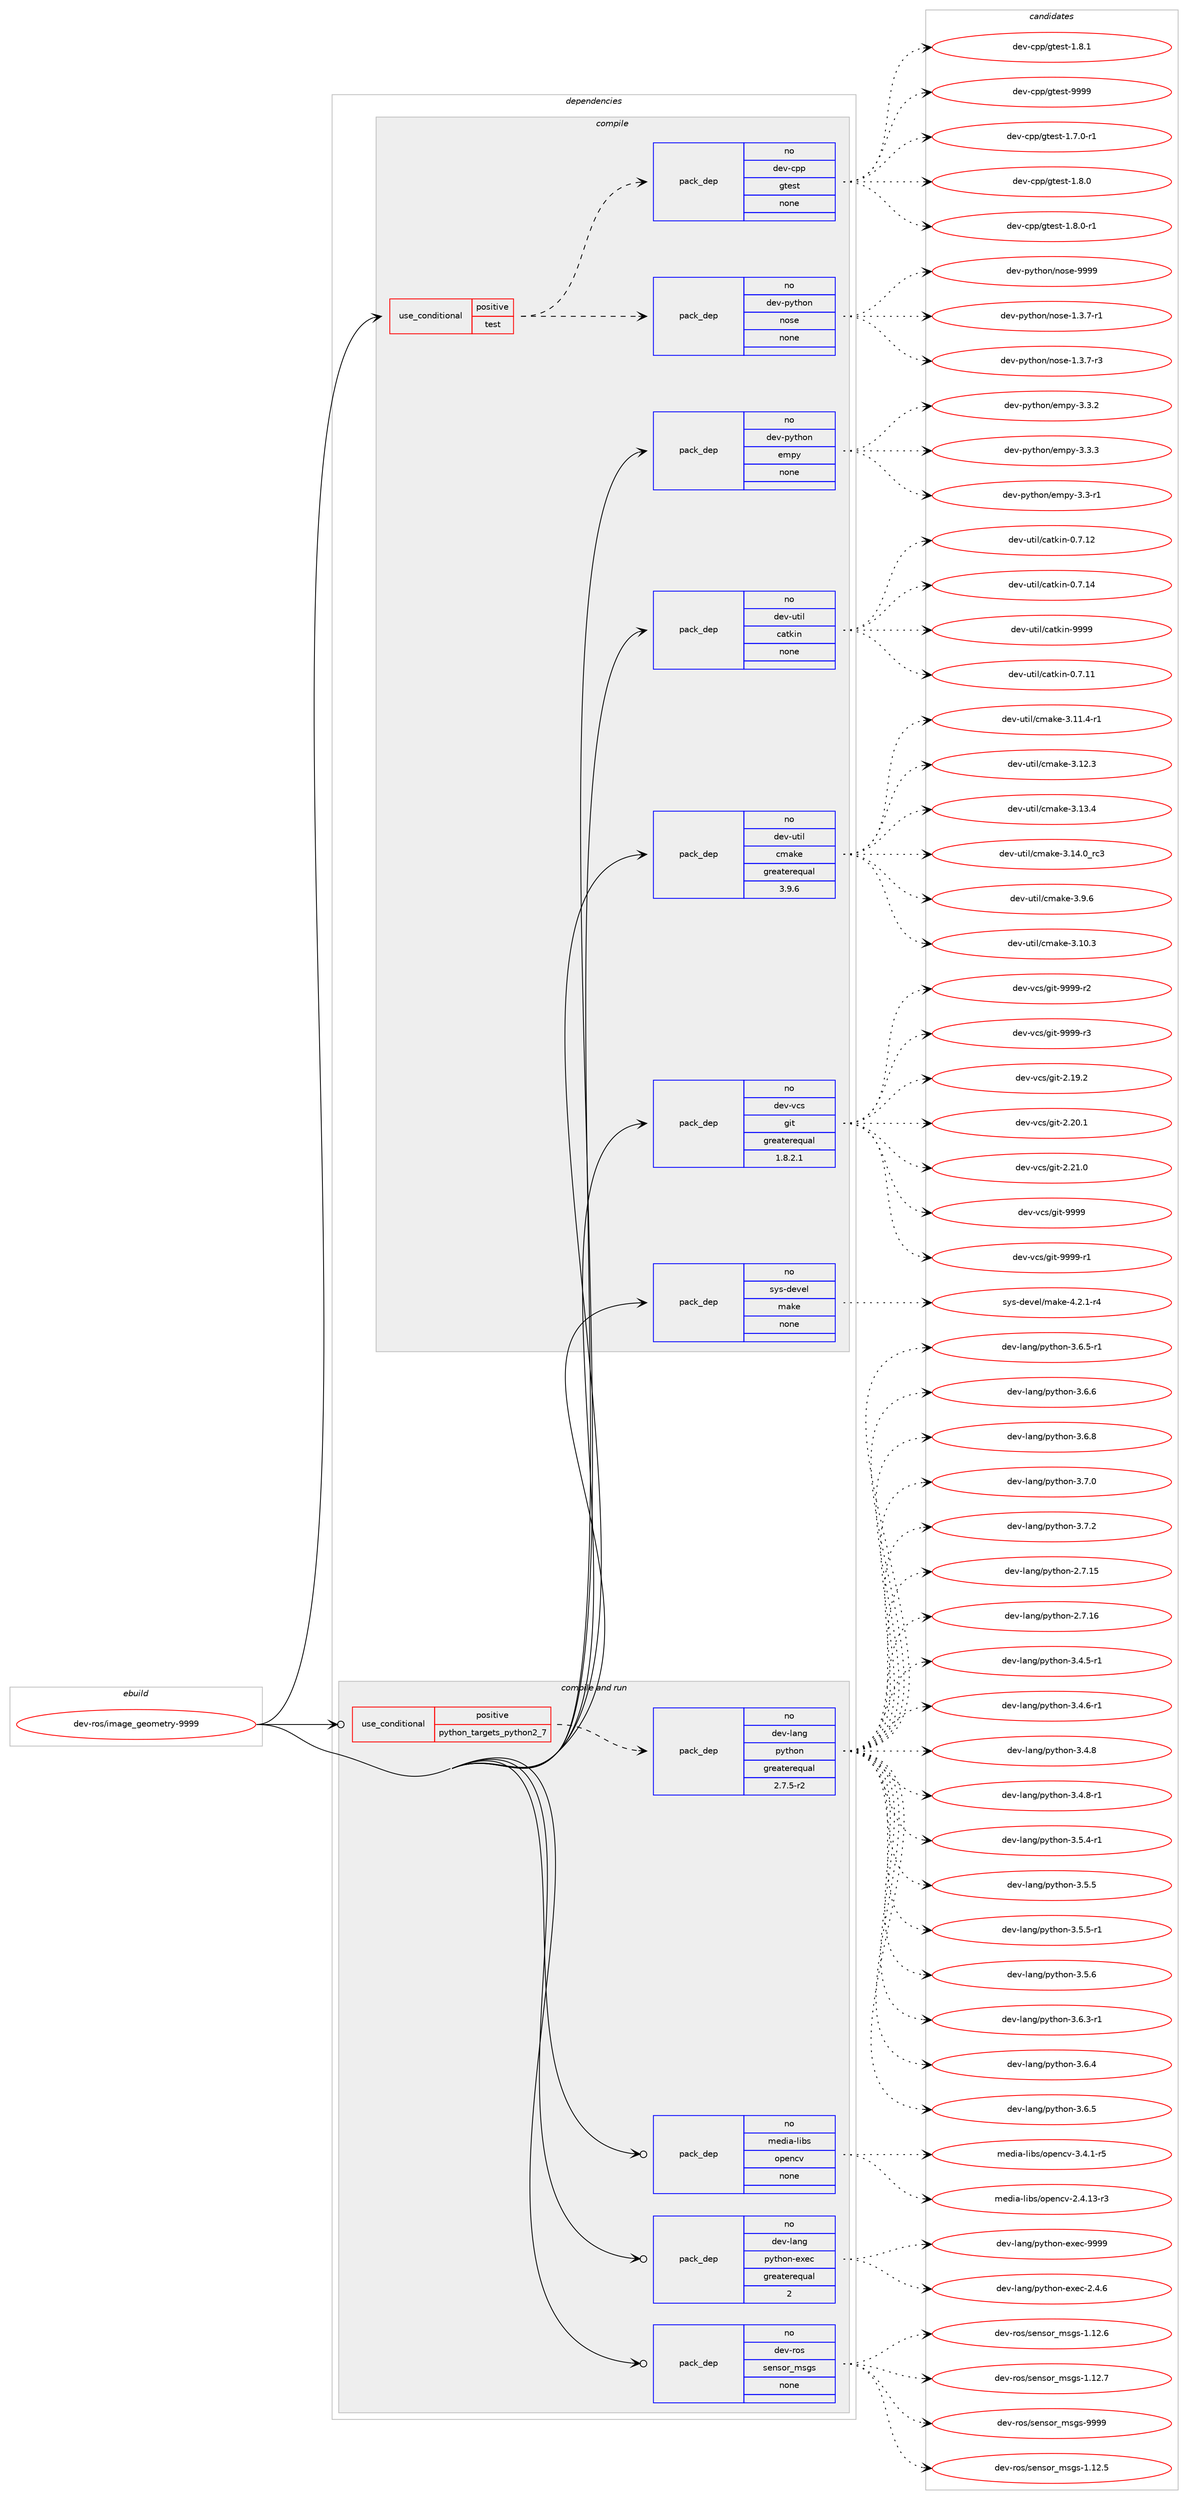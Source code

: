 digraph prolog {

# *************
# Graph options
# *************

newrank=true;
concentrate=true;
compound=true;
graph [rankdir=LR,fontname=Helvetica,fontsize=10,ranksep=1.5];#, ranksep=2.5, nodesep=0.2];
edge  [arrowhead=vee];
node  [fontname=Helvetica,fontsize=10];

# **********
# The ebuild
# **********

subgraph cluster_leftcol {
color=gray;
rank=same;
label=<<i>ebuild</i>>;
id [label="dev-ros/image_geometry-9999", color=red, width=4, href="../dev-ros/image_geometry-9999.svg"];
}

# ****************
# The dependencies
# ****************

subgraph cluster_midcol {
color=gray;
label=<<i>dependencies</i>>;
subgraph cluster_compile {
fillcolor="#eeeeee";
style=filled;
label=<<i>compile</i>>;
subgraph cond388715 {
dependency1457555 [label=<<TABLE BORDER="0" CELLBORDER="1" CELLSPACING="0" CELLPADDING="4"><TR><TD ROWSPAN="3" CELLPADDING="10">use_conditional</TD></TR><TR><TD>positive</TD></TR><TR><TD>test</TD></TR></TABLE>>, shape=none, color=red];
subgraph pack1045450 {
dependency1457556 [label=<<TABLE BORDER="0" CELLBORDER="1" CELLSPACING="0" CELLPADDING="4" WIDTH="220"><TR><TD ROWSPAN="6" CELLPADDING="30">pack_dep</TD></TR><TR><TD WIDTH="110">no</TD></TR><TR><TD>dev-python</TD></TR><TR><TD>nose</TD></TR><TR><TD>none</TD></TR><TR><TD></TD></TR></TABLE>>, shape=none, color=blue];
}
dependency1457555:e -> dependency1457556:w [weight=20,style="dashed",arrowhead="vee"];
subgraph pack1045451 {
dependency1457557 [label=<<TABLE BORDER="0" CELLBORDER="1" CELLSPACING="0" CELLPADDING="4" WIDTH="220"><TR><TD ROWSPAN="6" CELLPADDING="30">pack_dep</TD></TR><TR><TD WIDTH="110">no</TD></TR><TR><TD>dev-cpp</TD></TR><TR><TD>gtest</TD></TR><TR><TD>none</TD></TR><TR><TD></TD></TR></TABLE>>, shape=none, color=blue];
}
dependency1457555:e -> dependency1457557:w [weight=20,style="dashed",arrowhead="vee"];
}
id:e -> dependency1457555:w [weight=20,style="solid",arrowhead="vee"];
subgraph pack1045452 {
dependency1457558 [label=<<TABLE BORDER="0" CELLBORDER="1" CELLSPACING="0" CELLPADDING="4" WIDTH="220"><TR><TD ROWSPAN="6" CELLPADDING="30">pack_dep</TD></TR><TR><TD WIDTH="110">no</TD></TR><TR><TD>dev-python</TD></TR><TR><TD>empy</TD></TR><TR><TD>none</TD></TR><TR><TD></TD></TR></TABLE>>, shape=none, color=blue];
}
id:e -> dependency1457558:w [weight=20,style="solid",arrowhead="vee"];
subgraph pack1045453 {
dependency1457559 [label=<<TABLE BORDER="0" CELLBORDER="1" CELLSPACING="0" CELLPADDING="4" WIDTH="220"><TR><TD ROWSPAN="6" CELLPADDING="30">pack_dep</TD></TR><TR><TD WIDTH="110">no</TD></TR><TR><TD>dev-util</TD></TR><TR><TD>catkin</TD></TR><TR><TD>none</TD></TR><TR><TD></TD></TR></TABLE>>, shape=none, color=blue];
}
id:e -> dependency1457559:w [weight=20,style="solid",arrowhead="vee"];
subgraph pack1045454 {
dependency1457560 [label=<<TABLE BORDER="0" CELLBORDER="1" CELLSPACING="0" CELLPADDING="4" WIDTH="220"><TR><TD ROWSPAN="6" CELLPADDING="30">pack_dep</TD></TR><TR><TD WIDTH="110">no</TD></TR><TR><TD>dev-util</TD></TR><TR><TD>cmake</TD></TR><TR><TD>greaterequal</TD></TR><TR><TD>3.9.6</TD></TR></TABLE>>, shape=none, color=blue];
}
id:e -> dependency1457560:w [weight=20,style="solid",arrowhead="vee"];
subgraph pack1045455 {
dependency1457561 [label=<<TABLE BORDER="0" CELLBORDER="1" CELLSPACING="0" CELLPADDING="4" WIDTH="220"><TR><TD ROWSPAN="6" CELLPADDING="30">pack_dep</TD></TR><TR><TD WIDTH="110">no</TD></TR><TR><TD>dev-vcs</TD></TR><TR><TD>git</TD></TR><TR><TD>greaterequal</TD></TR><TR><TD>1.8.2.1</TD></TR></TABLE>>, shape=none, color=blue];
}
id:e -> dependency1457561:w [weight=20,style="solid",arrowhead="vee"];
subgraph pack1045456 {
dependency1457562 [label=<<TABLE BORDER="0" CELLBORDER="1" CELLSPACING="0" CELLPADDING="4" WIDTH="220"><TR><TD ROWSPAN="6" CELLPADDING="30">pack_dep</TD></TR><TR><TD WIDTH="110">no</TD></TR><TR><TD>sys-devel</TD></TR><TR><TD>make</TD></TR><TR><TD>none</TD></TR><TR><TD></TD></TR></TABLE>>, shape=none, color=blue];
}
id:e -> dependency1457562:w [weight=20,style="solid",arrowhead="vee"];
}
subgraph cluster_compileandrun {
fillcolor="#eeeeee";
style=filled;
label=<<i>compile and run</i>>;
subgraph cond388716 {
dependency1457563 [label=<<TABLE BORDER="0" CELLBORDER="1" CELLSPACING="0" CELLPADDING="4"><TR><TD ROWSPAN="3" CELLPADDING="10">use_conditional</TD></TR><TR><TD>positive</TD></TR><TR><TD>python_targets_python2_7</TD></TR></TABLE>>, shape=none, color=red];
subgraph pack1045457 {
dependency1457564 [label=<<TABLE BORDER="0" CELLBORDER="1" CELLSPACING="0" CELLPADDING="4" WIDTH="220"><TR><TD ROWSPAN="6" CELLPADDING="30">pack_dep</TD></TR><TR><TD WIDTH="110">no</TD></TR><TR><TD>dev-lang</TD></TR><TR><TD>python</TD></TR><TR><TD>greaterequal</TD></TR><TR><TD>2.7.5-r2</TD></TR></TABLE>>, shape=none, color=blue];
}
dependency1457563:e -> dependency1457564:w [weight=20,style="dashed",arrowhead="vee"];
}
id:e -> dependency1457563:w [weight=20,style="solid",arrowhead="odotvee"];
subgraph pack1045458 {
dependency1457565 [label=<<TABLE BORDER="0" CELLBORDER="1" CELLSPACING="0" CELLPADDING="4" WIDTH="220"><TR><TD ROWSPAN="6" CELLPADDING="30">pack_dep</TD></TR><TR><TD WIDTH="110">no</TD></TR><TR><TD>dev-lang</TD></TR><TR><TD>python-exec</TD></TR><TR><TD>greaterequal</TD></TR><TR><TD>2</TD></TR></TABLE>>, shape=none, color=blue];
}
id:e -> dependency1457565:w [weight=20,style="solid",arrowhead="odotvee"];
subgraph pack1045459 {
dependency1457566 [label=<<TABLE BORDER="0" CELLBORDER="1" CELLSPACING="0" CELLPADDING="4" WIDTH="220"><TR><TD ROWSPAN="6" CELLPADDING="30">pack_dep</TD></TR><TR><TD WIDTH="110">no</TD></TR><TR><TD>dev-ros</TD></TR><TR><TD>sensor_msgs</TD></TR><TR><TD>none</TD></TR><TR><TD></TD></TR></TABLE>>, shape=none, color=blue];
}
id:e -> dependency1457566:w [weight=20,style="solid",arrowhead="odotvee"];
subgraph pack1045460 {
dependency1457567 [label=<<TABLE BORDER="0" CELLBORDER="1" CELLSPACING="0" CELLPADDING="4" WIDTH="220"><TR><TD ROWSPAN="6" CELLPADDING="30">pack_dep</TD></TR><TR><TD WIDTH="110">no</TD></TR><TR><TD>media-libs</TD></TR><TR><TD>opencv</TD></TR><TR><TD>none</TD></TR><TR><TD></TD></TR></TABLE>>, shape=none, color=blue];
}
id:e -> dependency1457567:w [weight=20,style="solid",arrowhead="odotvee"];
}
subgraph cluster_run {
fillcolor="#eeeeee";
style=filled;
label=<<i>run</i>>;
}
}

# **************
# The candidates
# **************

subgraph cluster_choices {
rank=same;
color=gray;
label=<<i>candidates</i>>;

subgraph choice1045450 {
color=black;
nodesep=1;
choice10010111845112121116104111110471101111151014549465146554511449 [label="dev-python/nose-1.3.7-r1", color=red, width=4,href="../dev-python/nose-1.3.7-r1.svg"];
choice10010111845112121116104111110471101111151014549465146554511451 [label="dev-python/nose-1.3.7-r3", color=red, width=4,href="../dev-python/nose-1.3.7-r3.svg"];
choice10010111845112121116104111110471101111151014557575757 [label="dev-python/nose-9999", color=red, width=4,href="../dev-python/nose-9999.svg"];
dependency1457556:e -> choice10010111845112121116104111110471101111151014549465146554511449:w [style=dotted,weight="100"];
dependency1457556:e -> choice10010111845112121116104111110471101111151014549465146554511451:w [style=dotted,weight="100"];
dependency1457556:e -> choice10010111845112121116104111110471101111151014557575757:w [style=dotted,weight="100"];
}
subgraph choice1045451 {
color=black;
nodesep=1;
choice1001011184599112112471031161011151164549465546484511449 [label="dev-cpp/gtest-1.7.0-r1", color=red, width=4,href="../dev-cpp/gtest-1.7.0-r1.svg"];
choice100101118459911211247103116101115116454946564648 [label="dev-cpp/gtest-1.8.0", color=red, width=4,href="../dev-cpp/gtest-1.8.0.svg"];
choice1001011184599112112471031161011151164549465646484511449 [label="dev-cpp/gtest-1.8.0-r1", color=red, width=4,href="../dev-cpp/gtest-1.8.0-r1.svg"];
choice100101118459911211247103116101115116454946564649 [label="dev-cpp/gtest-1.8.1", color=red, width=4,href="../dev-cpp/gtest-1.8.1.svg"];
choice1001011184599112112471031161011151164557575757 [label="dev-cpp/gtest-9999", color=red, width=4,href="../dev-cpp/gtest-9999.svg"];
dependency1457557:e -> choice1001011184599112112471031161011151164549465546484511449:w [style=dotted,weight="100"];
dependency1457557:e -> choice100101118459911211247103116101115116454946564648:w [style=dotted,weight="100"];
dependency1457557:e -> choice1001011184599112112471031161011151164549465646484511449:w [style=dotted,weight="100"];
dependency1457557:e -> choice100101118459911211247103116101115116454946564649:w [style=dotted,weight="100"];
dependency1457557:e -> choice1001011184599112112471031161011151164557575757:w [style=dotted,weight="100"];
}
subgraph choice1045452 {
color=black;
nodesep=1;
choice1001011184511212111610411111047101109112121455146514511449 [label="dev-python/empy-3.3-r1", color=red, width=4,href="../dev-python/empy-3.3-r1.svg"];
choice1001011184511212111610411111047101109112121455146514650 [label="dev-python/empy-3.3.2", color=red, width=4,href="../dev-python/empy-3.3.2.svg"];
choice1001011184511212111610411111047101109112121455146514651 [label="dev-python/empy-3.3.3", color=red, width=4,href="../dev-python/empy-3.3.3.svg"];
dependency1457558:e -> choice1001011184511212111610411111047101109112121455146514511449:w [style=dotted,weight="100"];
dependency1457558:e -> choice1001011184511212111610411111047101109112121455146514650:w [style=dotted,weight="100"];
dependency1457558:e -> choice1001011184511212111610411111047101109112121455146514651:w [style=dotted,weight="100"];
}
subgraph choice1045453 {
color=black;
nodesep=1;
choice1001011184511711610510847999711610710511045484655464949 [label="dev-util/catkin-0.7.11", color=red, width=4,href="../dev-util/catkin-0.7.11.svg"];
choice1001011184511711610510847999711610710511045484655464950 [label="dev-util/catkin-0.7.12", color=red, width=4,href="../dev-util/catkin-0.7.12.svg"];
choice1001011184511711610510847999711610710511045484655464952 [label="dev-util/catkin-0.7.14", color=red, width=4,href="../dev-util/catkin-0.7.14.svg"];
choice100101118451171161051084799971161071051104557575757 [label="dev-util/catkin-9999", color=red, width=4,href="../dev-util/catkin-9999.svg"];
dependency1457559:e -> choice1001011184511711610510847999711610710511045484655464949:w [style=dotted,weight="100"];
dependency1457559:e -> choice1001011184511711610510847999711610710511045484655464950:w [style=dotted,weight="100"];
dependency1457559:e -> choice1001011184511711610510847999711610710511045484655464952:w [style=dotted,weight="100"];
dependency1457559:e -> choice100101118451171161051084799971161071051104557575757:w [style=dotted,weight="100"];
}
subgraph choice1045454 {
color=black;
nodesep=1;
choice1001011184511711610510847991099710710145514649484651 [label="dev-util/cmake-3.10.3", color=red, width=4,href="../dev-util/cmake-3.10.3.svg"];
choice10010111845117116105108479910997107101455146494946524511449 [label="dev-util/cmake-3.11.4-r1", color=red, width=4,href="../dev-util/cmake-3.11.4-r1.svg"];
choice1001011184511711610510847991099710710145514649504651 [label="dev-util/cmake-3.12.3", color=red, width=4,href="../dev-util/cmake-3.12.3.svg"];
choice1001011184511711610510847991099710710145514649514652 [label="dev-util/cmake-3.13.4", color=red, width=4,href="../dev-util/cmake-3.13.4.svg"];
choice1001011184511711610510847991099710710145514649524648951149951 [label="dev-util/cmake-3.14.0_rc3", color=red, width=4,href="../dev-util/cmake-3.14.0_rc3.svg"];
choice10010111845117116105108479910997107101455146574654 [label="dev-util/cmake-3.9.6", color=red, width=4,href="../dev-util/cmake-3.9.6.svg"];
dependency1457560:e -> choice1001011184511711610510847991099710710145514649484651:w [style=dotted,weight="100"];
dependency1457560:e -> choice10010111845117116105108479910997107101455146494946524511449:w [style=dotted,weight="100"];
dependency1457560:e -> choice1001011184511711610510847991099710710145514649504651:w [style=dotted,weight="100"];
dependency1457560:e -> choice1001011184511711610510847991099710710145514649514652:w [style=dotted,weight="100"];
dependency1457560:e -> choice1001011184511711610510847991099710710145514649524648951149951:w [style=dotted,weight="100"];
dependency1457560:e -> choice10010111845117116105108479910997107101455146574654:w [style=dotted,weight="100"];
}
subgraph choice1045455 {
color=black;
nodesep=1;
choice10010111845118991154710310511645504649574650 [label="dev-vcs/git-2.19.2", color=red, width=4,href="../dev-vcs/git-2.19.2.svg"];
choice10010111845118991154710310511645504650484649 [label="dev-vcs/git-2.20.1", color=red, width=4,href="../dev-vcs/git-2.20.1.svg"];
choice10010111845118991154710310511645504650494648 [label="dev-vcs/git-2.21.0", color=red, width=4,href="../dev-vcs/git-2.21.0.svg"];
choice1001011184511899115471031051164557575757 [label="dev-vcs/git-9999", color=red, width=4,href="../dev-vcs/git-9999.svg"];
choice10010111845118991154710310511645575757574511449 [label="dev-vcs/git-9999-r1", color=red, width=4,href="../dev-vcs/git-9999-r1.svg"];
choice10010111845118991154710310511645575757574511450 [label="dev-vcs/git-9999-r2", color=red, width=4,href="../dev-vcs/git-9999-r2.svg"];
choice10010111845118991154710310511645575757574511451 [label="dev-vcs/git-9999-r3", color=red, width=4,href="../dev-vcs/git-9999-r3.svg"];
dependency1457561:e -> choice10010111845118991154710310511645504649574650:w [style=dotted,weight="100"];
dependency1457561:e -> choice10010111845118991154710310511645504650484649:w [style=dotted,weight="100"];
dependency1457561:e -> choice10010111845118991154710310511645504650494648:w [style=dotted,weight="100"];
dependency1457561:e -> choice1001011184511899115471031051164557575757:w [style=dotted,weight="100"];
dependency1457561:e -> choice10010111845118991154710310511645575757574511449:w [style=dotted,weight="100"];
dependency1457561:e -> choice10010111845118991154710310511645575757574511450:w [style=dotted,weight="100"];
dependency1457561:e -> choice10010111845118991154710310511645575757574511451:w [style=dotted,weight="100"];
}
subgraph choice1045456 {
color=black;
nodesep=1;
choice1151211154510010111810110847109971071014552465046494511452 [label="sys-devel/make-4.2.1-r4", color=red, width=4,href="../sys-devel/make-4.2.1-r4.svg"];
dependency1457562:e -> choice1151211154510010111810110847109971071014552465046494511452:w [style=dotted,weight="100"];
}
subgraph choice1045457 {
color=black;
nodesep=1;
choice10010111845108971101034711212111610411111045504655464953 [label="dev-lang/python-2.7.15", color=red, width=4,href="../dev-lang/python-2.7.15.svg"];
choice10010111845108971101034711212111610411111045504655464954 [label="dev-lang/python-2.7.16", color=red, width=4,href="../dev-lang/python-2.7.16.svg"];
choice1001011184510897110103471121211161041111104551465246534511449 [label="dev-lang/python-3.4.5-r1", color=red, width=4,href="../dev-lang/python-3.4.5-r1.svg"];
choice1001011184510897110103471121211161041111104551465246544511449 [label="dev-lang/python-3.4.6-r1", color=red, width=4,href="../dev-lang/python-3.4.6-r1.svg"];
choice100101118451089711010347112121116104111110455146524656 [label="dev-lang/python-3.4.8", color=red, width=4,href="../dev-lang/python-3.4.8.svg"];
choice1001011184510897110103471121211161041111104551465246564511449 [label="dev-lang/python-3.4.8-r1", color=red, width=4,href="../dev-lang/python-3.4.8-r1.svg"];
choice1001011184510897110103471121211161041111104551465346524511449 [label="dev-lang/python-3.5.4-r1", color=red, width=4,href="../dev-lang/python-3.5.4-r1.svg"];
choice100101118451089711010347112121116104111110455146534653 [label="dev-lang/python-3.5.5", color=red, width=4,href="../dev-lang/python-3.5.5.svg"];
choice1001011184510897110103471121211161041111104551465346534511449 [label="dev-lang/python-3.5.5-r1", color=red, width=4,href="../dev-lang/python-3.5.5-r1.svg"];
choice100101118451089711010347112121116104111110455146534654 [label="dev-lang/python-3.5.6", color=red, width=4,href="../dev-lang/python-3.5.6.svg"];
choice1001011184510897110103471121211161041111104551465446514511449 [label="dev-lang/python-3.6.3-r1", color=red, width=4,href="../dev-lang/python-3.6.3-r1.svg"];
choice100101118451089711010347112121116104111110455146544652 [label="dev-lang/python-3.6.4", color=red, width=4,href="../dev-lang/python-3.6.4.svg"];
choice100101118451089711010347112121116104111110455146544653 [label="dev-lang/python-3.6.5", color=red, width=4,href="../dev-lang/python-3.6.5.svg"];
choice1001011184510897110103471121211161041111104551465446534511449 [label="dev-lang/python-3.6.5-r1", color=red, width=4,href="../dev-lang/python-3.6.5-r1.svg"];
choice100101118451089711010347112121116104111110455146544654 [label="dev-lang/python-3.6.6", color=red, width=4,href="../dev-lang/python-3.6.6.svg"];
choice100101118451089711010347112121116104111110455146544656 [label="dev-lang/python-3.6.8", color=red, width=4,href="../dev-lang/python-3.6.8.svg"];
choice100101118451089711010347112121116104111110455146554648 [label="dev-lang/python-3.7.0", color=red, width=4,href="../dev-lang/python-3.7.0.svg"];
choice100101118451089711010347112121116104111110455146554650 [label="dev-lang/python-3.7.2", color=red, width=4,href="../dev-lang/python-3.7.2.svg"];
dependency1457564:e -> choice10010111845108971101034711212111610411111045504655464953:w [style=dotted,weight="100"];
dependency1457564:e -> choice10010111845108971101034711212111610411111045504655464954:w [style=dotted,weight="100"];
dependency1457564:e -> choice1001011184510897110103471121211161041111104551465246534511449:w [style=dotted,weight="100"];
dependency1457564:e -> choice1001011184510897110103471121211161041111104551465246544511449:w [style=dotted,weight="100"];
dependency1457564:e -> choice100101118451089711010347112121116104111110455146524656:w [style=dotted,weight="100"];
dependency1457564:e -> choice1001011184510897110103471121211161041111104551465246564511449:w [style=dotted,weight="100"];
dependency1457564:e -> choice1001011184510897110103471121211161041111104551465346524511449:w [style=dotted,weight="100"];
dependency1457564:e -> choice100101118451089711010347112121116104111110455146534653:w [style=dotted,weight="100"];
dependency1457564:e -> choice1001011184510897110103471121211161041111104551465346534511449:w [style=dotted,weight="100"];
dependency1457564:e -> choice100101118451089711010347112121116104111110455146534654:w [style=dotted,weight="100"];
dependency1457564:e -> choice1001011184510897110103471121211161041111104551465446514511449:w [style=dotted,weight="100"];
dependency1457564:e -> choice100101118451089711010347112121116104111110455146544652:w [style=dotted,weight="100"];
dependency1457564:e -> choice100101118451089711010347112121116104111110455146544653:w [style=dotted,weight="100"];
dependency1457564:e -> choice1001011184510897110103471121211161041111104551465446534511449:w [style=dotted,weight="100"];
dependency1457564:e -> choice100101118451089711010347112121116104111110455146544654:w [style=dotted,weight="100"];
dependency1457564:e -> choice100101118451089711010347112121116104111110455146544656:w [style=dotted,weight="100"];
dependency1457564:e -> choice100101118451089711010347112121116104111110455146554648:w [style=dotted,weight="100"];
dependency1457564:e -> choice100101118451089711010347112121116104111110455146554650:w [style=dotted,weight="100"];
}
subgraph choice1045458 {
color=black;
nodesep=1;
choice1001011184510897110103471121211161041111104510112010199455046524654 [label="dev-lang/python-exec-2.4.6", color=red, width=4,href="../dev-lang/python-exec-2.4.6.svg"];
choice10010111845108971101034711212111610411111045101120101994557575757 [label="dev-lang/python-exec-9999", color=red, width=4,href="../dev-lang/python-exec-9999.svg"];
dependency1457565:e -> choice1001011184510897110103471121211161041111104510112010199455046524654:w [style=dotted,weight="100"];
dependency1457565:e -> choice10010111845108971101034711212111610411111045101120101994557575757:w [style=dotted,weight="100"];
}
subgraph choice1045459 {
color=black;
nodesep=1;
choice10010111845114111115471151011101151111149510911510311545494649504653 [label="dev-ros/sensor_msgs-1.12.5", color=red, width=4,href="../dev-ros/sensor_msgs-1.12.5.svg"];
choice10010111845114111115471151011101151111149510911510311545494649504654 [label="dev-ros/sensor_msgs-1.12.6", color=red, width=4,href="../dev-ros/sensor_msgs-1.12.6.svg"];
choice10010111845114111115471151011101151111149510911510311545494649504655 [label="dev-ros/sensor_msgs-1.12.7", color=red, width=4,href="../dev-ros/sensor_msgs-1.12.7.svg"];
choice1001011184511411111547115101110115111114951091151031154557575757 [label="dev-ros/sensor_msgs-9999", color=red, width=4,href="../dev-ros/sensor_msgs-9999.svg"];
dependency1457566:e -> choice10010111845114111115471151011101151111149510911510311545494649504653:w [style=dotted,weight="100"];
dependency1457566:e -> choice10010111845114111115471151011101151111149510911510311545494649504654:w [style=dotted,weight="100"];
dependency1457566:e -> choice10010111845114111115471151011101151111149510911510311545494649504655:w [style=dotted,weight="100"];
dependency1457566:e -> choice1001011184511411111547115101110115111114951091151031154557575757:w [style=dotted,weight="100"];
}
subgraph choice1045460 {
color=black;
nodesep=1;
choice1091011001059745108105981154711111210111099118455046524649514511451 [label="media-libs/opencv-2.4.13-r3", color=red, width=4,href="../media-libs/opencv-2.4.13-r3.svg"];
choice10910110010597451081059811547111112101110991184551465246494511453 [label="media-libs/opencv-3.4.1-r5", color=red, width=4,href="../media-libs/opencv-3.4.1-r5.svg"];
dependency1457567:e -> choice1091011001059745108105981154711111210111099118455046524649514511451:w [style=dotted,weight="100"];
dependency1457567:e -> choice10910110010597451081059811547111112101110991184551465246494511453:w [style=dotted,weight="100"];
}
}

}
